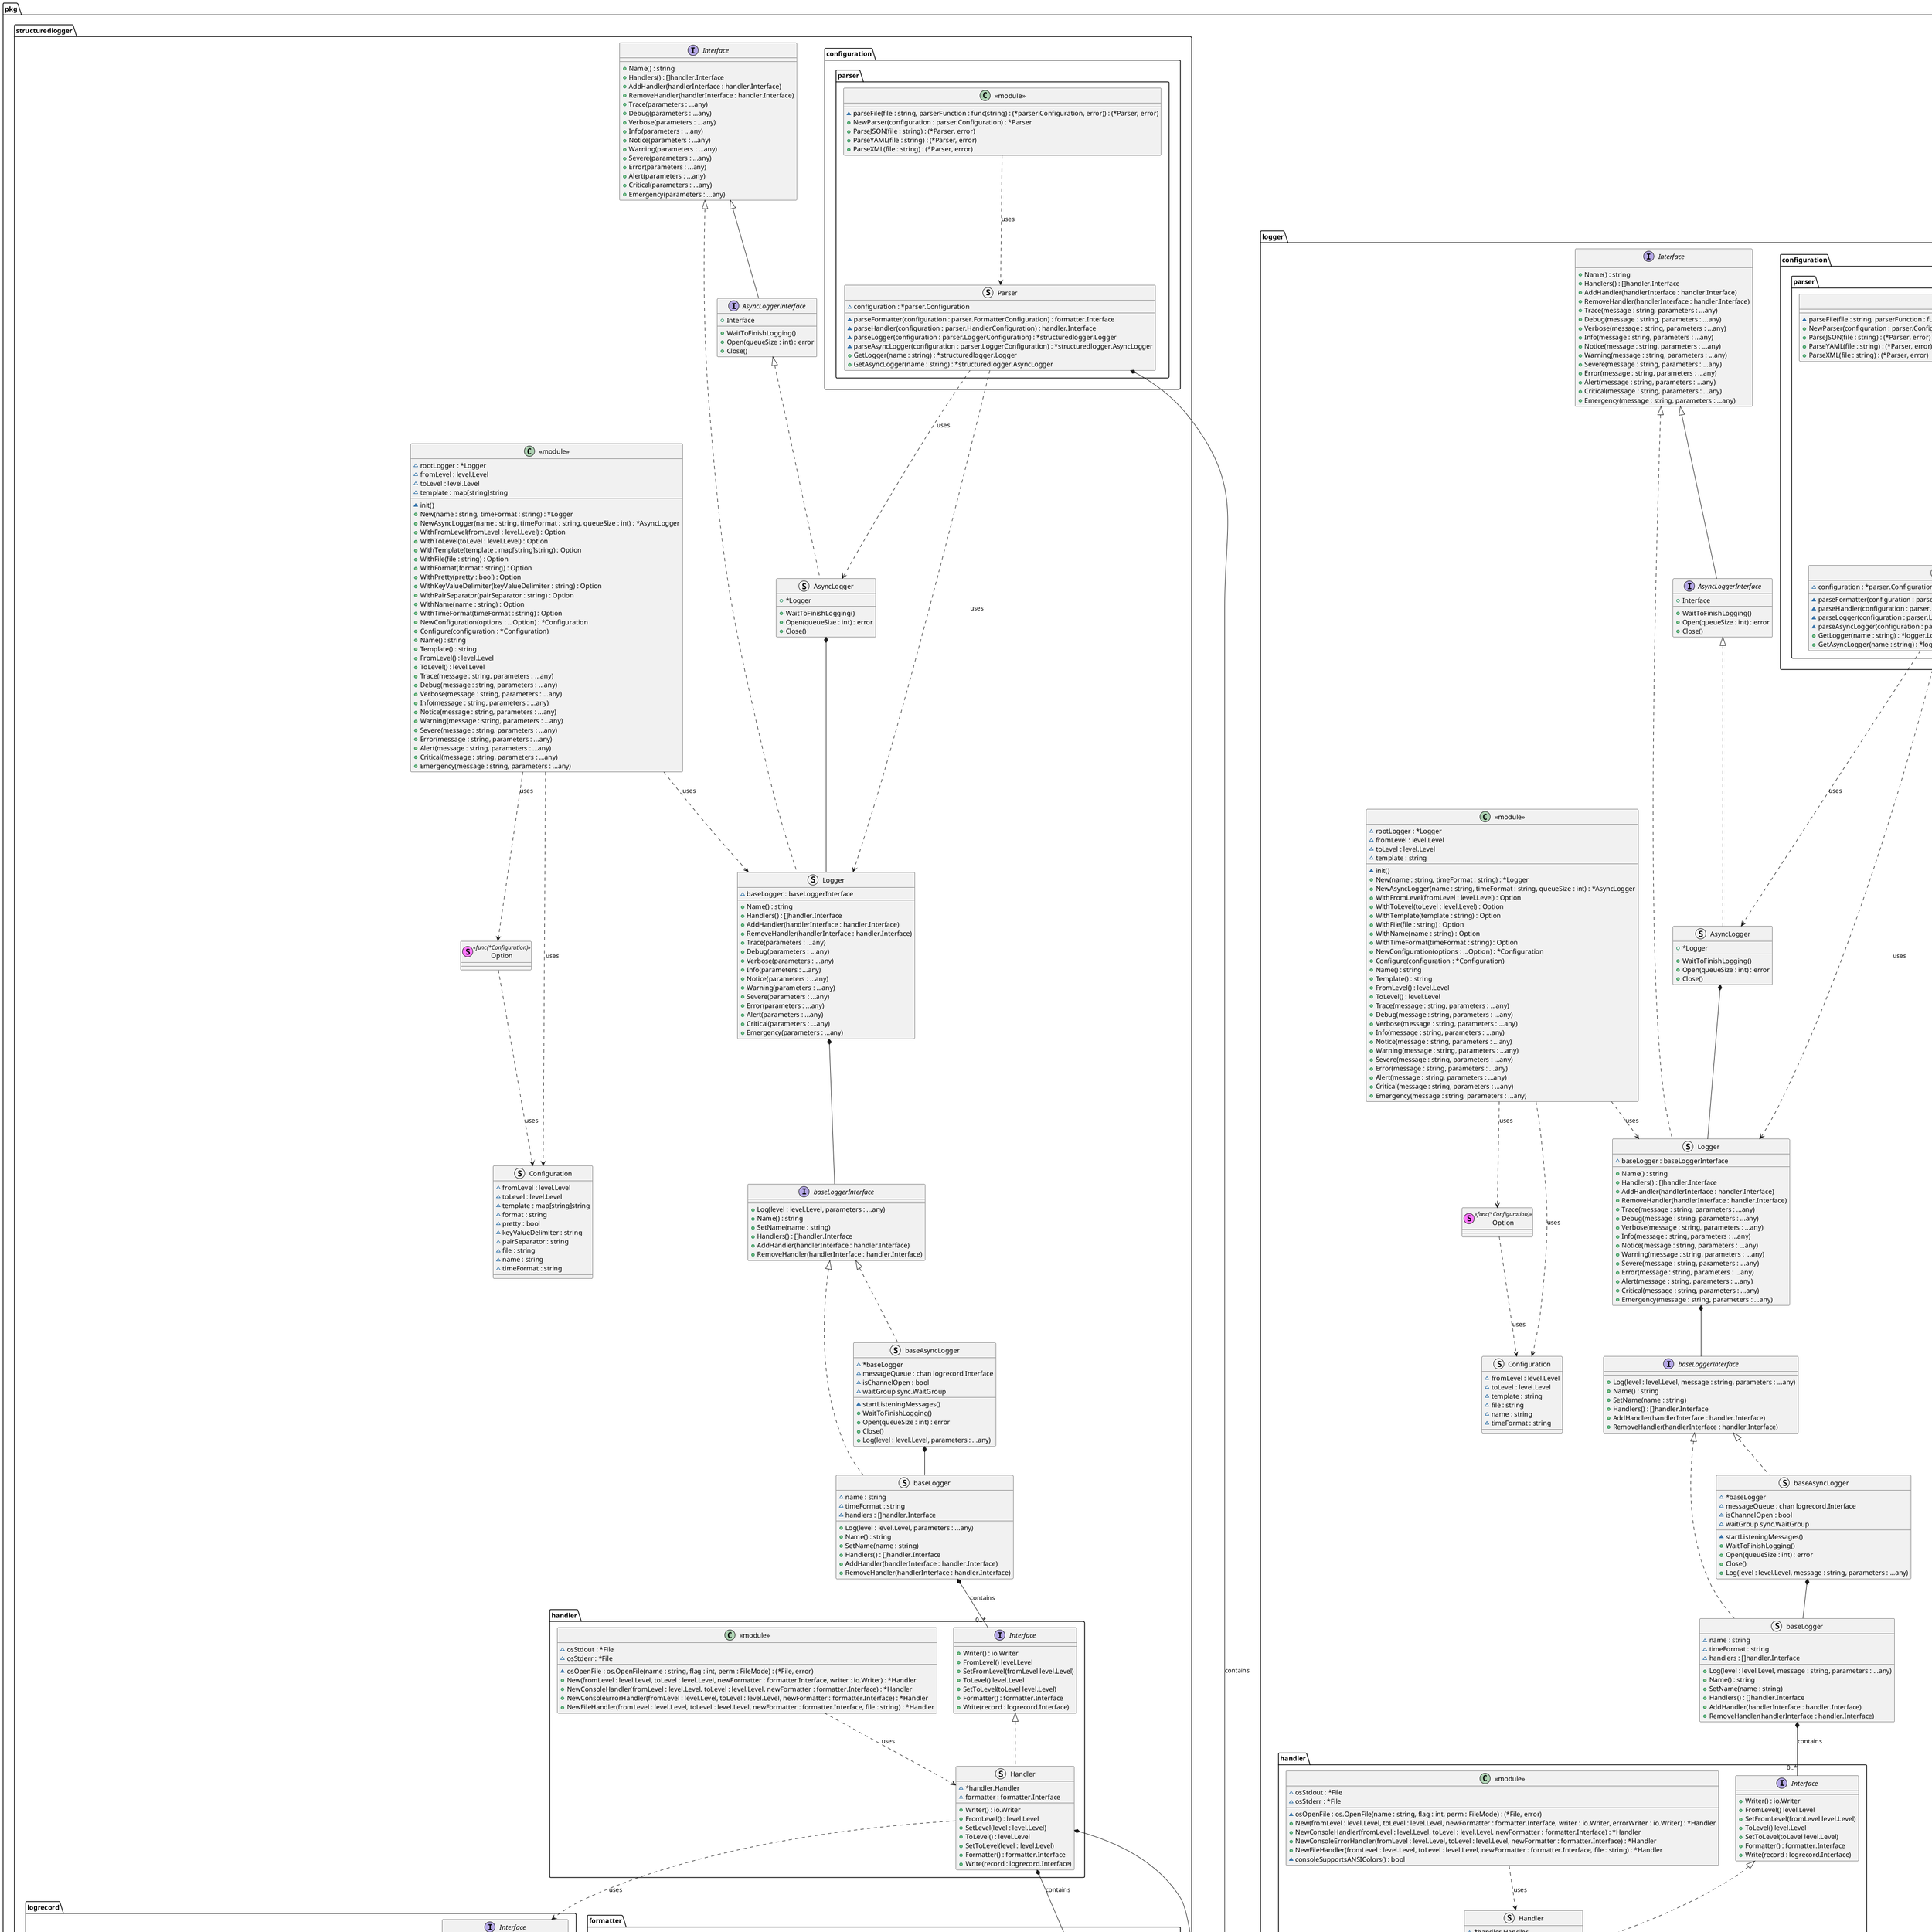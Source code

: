 @startuml
top to bottom direction

package pkg {
    package common {
        package configuration {
            package parser {
                stereotype EscapedString <<string>> {
                    ~ escapeString(value : string) : string
                    + UnmarshalXML(decoder : *xml.Decoder, start : xml.StartElement) : error
                }
                stereotype KeyValue <<map[string]string>> {
                    + UnmarshalXML(decoder : *xml.Decoder, _ : xml.StartElement) : error
                    + MarshalXML(encoder : *xml.Encoder, start : xml.StartElement) : error
                }
                struct TemplateConfiguration {
                    + StringValue : EscapedString
                    + MapValue : KeyValue
                }
                struct FormatterConfiguration {
                    + Type : string
                    + PrettyPrint : bool
                    + KeyValueDelimiter : string
                    + PairSeparator : string
                    + Template : TemplateConfiguration
                }
                struct HandlerConfiguration {
                    + Type : string
                    + FromLevel : string
                    + ToLevel : string
                    + File : string
                    + Formatter : FormatterConfiguration
                }
                struct LoggerConfiguration {
                    + Name : string
                    + TimeFormat : string
                    + ErrorLevel : string
                    + PanicLevel : string
                    + MessageQueueSize : int
                    + Handlers : []HandlerConfiguration
                }
                struct Configuration {
                    + Loggers : []LoggerConfiguration
                }
                class "<<module>>" {
                    ~ readFile : func(name : string) : ([]byte, error)
                    ~ readFromFile(path : string, unmarshal : func([]byte, any) : error) : (*Configuration, error)
                    + ReadFromJSON(path : string) : (*Configuration, error)
                    + ReadFromYAML(path : string) : (*Configuration, error)
                    + ReadFromXML(path : string) : (*Configuration, error)
                }
                TemplateConfiguration "1" *-- "1" EscapedString : contains
                TemplateConfiguration "1" *-- "1" KeyValue : contains
                FormatterConfiguration "1" *-- "1" TemplateConfiguration : contains
                HandlerConfiguration "1" *-- "1" FormatterConfiguration : contains
                LoggerConfiguration "1" *-- "many" HandlerConfiguration : contains
                Configuration "1" *-- "many" LoggerConfiguration : contains
                "<<module>>" ..> Configuration : uses
            }
        }
        package formatter {
            class "<<module>>" {
                + ParseKey(key : string, record : logrecord.Interface) : interface{}
            }
        }
        package handler {
            interface Interface {
                + Writer() : io.Writer
                + SetWriter(writer : io.Writer)
                + FromLevel() level.Level
                + SetFromLevel(fromLevel : level.Level)
                + ToLevel() level.Level
                + SetToLevel(toLevel : level.Level)
            }
            struct Handler implements Interface {
                ~ fromLevel : level.Level
                ~ toLevel : level.Level
                ~ writer : io.Writer
                + ConsoleSupportsANSIColors : func() : bool
                + Writer() : io.Writer
                + SetWriter(writer : io.Writer)
                + FromLevel() : level.Level
                + SetFromLevel(fromLevel : level.Level)
                + ToLevel() : level.Level
                + SetToLevel(toLevel : level.Level)
            }
            class "<<module>>" {
                + New(fromLevel : level.Level, toLevel : level.Level, writer : io.Writer) : *Handler
                ~ consoleSupportsANSIColors() : bool
            }
            "<<module>>" ..> Handler : uses
        }
        package level {
            stereotype Level <<int>> {
                + String() : string
                + DigitRepresentation() : int
                + Next() : Level
                + Previous() : Level
            }
            class "<<module>>" {
                ~ mapping : map[Level]string
                + All : level.Level
                + Trace : level.Level
                + Debug : level.Level
                + Verbose : level.Level
                + Info : level.Level
                + Notice : level.Level
                + Warning : level.Level
                + Severe : level.Level
                + Error : level.Level
                + Alert : level.Level
                + Critical : level.Level
                + Emergency : level.Level
                + Null : level.Level
            }
            "<<module>>" ..> Level : uses
        }
        package logrecord {
            interface Interface {
                + Name() : string
                + Time() : string
                + Timestamp() : int64
                + Level() : level.Level
                + FileName() : string
                + FileLine() : int
            }
            struct LogRecord implements Interface {
                ~ name : string
                ~ timeFormat : string
                ~ timestamp : time.Time
                ~ level : level.Level
                ~ fileName : string
                ~ fileLine : int
                + Name() : string
                + Time() : string
                + Timestamp() : int64
                + Level() : level.Level
                + FileName() : string
                + FileLine() : int
            }
            class "<<module>>" {
                + New(name : string, level : level.Level, timeFormat : string, skipCaller : int) : *LogRecord
            }

            "<<module>>" ..> LogRecord : uses
        }
    }
    package logger {
        package configuration {
            package parser {
                struct Parser {
                    ~ configuration : *parser.Configuration
                    ~ parseFormatter(configuration : parser.FormatterConfiguration) : formatter.Interface
                    ~ parseHandler(configuration : parser.HandlerConfiguration) : handler.Interface
                    ~ parseLogger(configuration : parser.LoggerConfiguration) : *logger.Logger
                    ~ parseAsyncLogger(configuration : parser.LoggerConfiguration) : *logger.AsyncLogger
                    + GetLogger(name : string) : *logger.Logger
                    + GetAsyncLogger(name : string) : *logger.AsyncLogger
                }
                class "<<module>>" {
                    ~ parseFile(file : string, parserFunction : func(string) : (*parser.Configuration, error)) : (*Parser, error)
                    + NewParser(configuration : parser.Configuration) : *Parser
                    + ParseJSON(file : string) : (*Parser, error)
                    + ParseYAML(file : string) : (*Parser, error)
                    + ParseXML(file : string) : (*Parser, error)
                }
                "<<module>>" ..> Parser : uses
            }
        }
        package formatter {
            interface Interface {
                + Template() : string
                + Format(record : logrecord.Interface, colored : bool) : string
            }

            struct Formatter implements Interface {
                ~ template : string
                + IsEqual(anotherFormatter : *Formatter) : bool
                + Template() : string
                + Format(record : logrecord.Interface, colored : bool) : string
            }

            class "<<module>>" {
                ~ logLevelColors : map[level.Level]string
                ~ resetColor : string
                + New(template : string) : *Formatter
            }

            "<<module>>" ..> Formatter : uses
        }
        package handler {
            interface Interface {
                + Writer() : io.Writer
                + FromLevel() level.Level
                + SetFromLevel(fromLevel level.Level)
                + ToLevel() level.Level
                + SetToLevel(toLevel level.Level)
                + Formatter() : formatter.Interface
                + Write(record : logrecord.Interface)
            }
            struct Handler implements Interface {
                ~ *handler.Handler
                ~ formatter : formatter.Interface
                + Writer() : io.Writer
                + FromLevel() : level.Level
                + SetLevel(level : level.Level)
                + ToLevel() : level.Level
                + SetToLevel(level : level.Level)
                + Formatter() : formatter.Interface
                + Write(record : logrecord.Interface)
            }
            class "<<module>>" {
                ~ osOpenFile : os.OpenFile(name : string, flag : int, perm : FileMode) : (*File, error)
                ~ osStdout : *File
                ~ osStderr : *File
                + New(fromLevel : level.Level, toLevel : level.Level, newFormatter : formatter.Interface, writer : io.Writer, errorWriter : io.Writer) : *Handler
                + NewConsoleHandler(fromLevel : level.Level, toLevel : level.Level, newFormatter : formatter.Interface) : *Handler
                + NewConsoleErrorHandler(fromLevel : level.Level, toLevel : level.Level, newFormatter : formatter.Interface) : *Handler
                + NewFileHandler(fromLevel : level.Level, toLevel : level.Level, newFormatter : formatter.Interface, file : string) : *Handler
                ~ consoleSupportsANSIColors() : bool
            }

            "<<module>>" ..> Handler : uses
        }
        package logrecord {
            interface Interface {
                + Name() : string
                + Time() : string
                + Timestamp() : int64
                + Level() : level.Level
                + FileName() : string
                + FileLine() : int
                + Message() : string
            }
            struct LogRecord implements Interface {
                ~ *logrecord.LogRecord
                ~ message : string
                + Name() : string
                + Time() : string
                + Timestamp() : int64
                + Level() : level.Level
                + FileName() : string
                + FileLine() : int
                + Message() : string
            }
            class "<<module>>" {
                + New(name : string, level : level.Level, timeFormat : string, message : string, parameters : []any, skipCaller : int) : *LogRecord
            }

            "<<module>>" ..> LogRecord : uses
        }
        interface baseLoggerInterface {
            + Log(level : level.Level, message : string, parameters : ...any)
            + Name() : string
            + SetName(name : string)
            + Handlers() : []handler.Interface
            + AddHandler(handlerInterface : handler.Interface)
            + RemoveHandler(handlerInterface : handler.Interface)
        }
        struct baseLogger implements baseLoggerInterface {
            ~ name : string
            ~ timeFormat : string
            ~ handlers : []handler.Interface
            + Log(level : level.Level, message : string, parameters : ...any)
            + Name() : string
            + SetName(name : string)
            + Handlers() : []handler.Interface
            + AddHandler(handlerInterface : handler.Interface)
            + RemoveHandler(handlerInterface : handler.Interface)
        }
        interface Interface {
            + Name() : string
            + Handlers() : []handler.Interface
            + AddHandler(handlerInterface : handler.Interface)
            + RemoveHandler(handlerInterface : handler.Interface)
            + Trace(message : string, parameters : ...any)
            + Debug(message : string, parameters : ...any)
            + Verbose(message : string, parameters : ...any)
            + Info(message : string, parameters : ...any)
            + Notice(message : string, parameters : ...any)
            + Warning(message : string, parameters : ...any)
            + Severe(message : string, parameters : ...any)
            + Error(message : string, parameters : ...any)
            + Alert(message : string, parameters : ...any)
            + Critical(message : string, parameters : ...any)
            + Emergency(message : string, parameters : ...any)
        }
        struct Logger implements Interface {
            ~ baseLogger : baseLoggerInterface
            + Name() : string
            + Handlers() : []handler.Interface
            + AddHandler(handlerInterface : handler.Interface)
            + RemoveHandler(handlerInterface : handler.Interface)
            + Trace(message : string, parameters : ...any)
            + Debug(message : string, parameters : ...any)
            + Verbose(message : string, parameters : ...any)
            + Info(message : string, parameters : ...any)
            + Notice(message : string, parameters : ...any)
            + Warning(message : string, parameters : ...any)
            + Severe(message : string, parameters : ...any)
            + Error(message : string, parameters : ...any)
            + Alert(message : string, parameters : ...any)
            + Critical(message : string, parameters : ...any)
            + Emergency(message : string, parameters : ...any)
        }
        struct baseAsyncLogger implements baseLoggerInterface {
            ~ *baseLogger
            ~ messageQueue : chan logrecord.Interface
            ~ isChannelOpen : bool
            ~ waitGroup sync.WaitGroup
            ~ startListeningMessages()
            + WaitToFinishLogging()
            + Open(queueSize : int) : error
            + Close()
            + Log(level : level.Level, message : string, parameters : ...any)
        }
        interface AsyncLoggerInterface extends Interface {
            + Interface
            + WaitToFinishLogging()
            + Open(queueSize : int) : error
            + Close()
        }
        struct AsyncLogger implements AsyncLoggerInterface {
            + *Logger
            + WaitToFinishLogging()
            + Open(queueSize : int) : error
            + Close()
        }
        struct Configuration {
            ~ fromLevel : level.Level
            ~ toLevel : level.Level
            ~ template : string
            ~ file : string
            ~ name : string
            ~ timeFormat : string
        }
        stereotype Option <<func(*Configuration)>> {}
        class "<<module>>" {
            ~ rootLogger : *Logger
            ~ fromLevel : level.Level
            ~ toLevel : level.Level
            ~ template : string
            ~ init()
            + New(name : string, timeFormat : string) : *Logger
            + NewAsyncLogger(name : string, timeFormat : string, queueSize : int) : *AsyncLogger
            + WithFromLevel(fromLevel : level.Level) : Option
            + WithToLevel(toLevel : level.Level) : Option
            + WithTemplate(template : string) : Option
            + WithFile(file : string) : Option
            + WithName(name : string) : Option
            + WithTimeFormat(timeFormat : string) : Option
            + NewConfiguration(options : ...Option) : *Configuration
            + Configure(configuration : *Configuration)
            + Name() : string
            + Template() : string
            + FromLevel() : level.Level
            + ToLevel() : level.Level
            + Trace(message : string, parameters : ...any)
            + Debug(message : string, parameters : ...any)
            + Verbose(message : string, parameters : ...any)
            + Info(message : string, parameters : ...any)
            + Notice(message : string, parameters : ...any)
            + Warning(message : string, parameters : ...any)
            + Severe(message : string, parameters : ...any)
            + Error(message : string, parameters : ...any)
            + Alert(message : string, parameters : ...any)
            + Critical(message : string, parameters : ...any)
            + Emergency(message : string, parameters : ...any)
        }

        baseAsyncLogger *-- baseLogger
        Logger *-- baseLoggerInterface
        AsyncLogger *-- Logger
        "<<module>>" ..> Logger : uses
        "<<module>>" ..> Option : uses
        "<<module>>" ..> Configuration : uses
        Option ..> Configuration : uses
    }
    package structuredlogger {
        package configuration {
            package parser {
                struct Parser {
                    ~ configuration : *parser.Configuration
                    ~ parseFormatter(configuration : parser.FormatterConfiguration) : formatter.Interface
                    ~ parseHandler(configuration : parser.HandlerConfiguration) : handler.Interface
                    ~ parseLogger(configuration : parser.LoggerConfiguration) : *structuredlogger.Logger
                    ~ parseAsyncLogger(configuration : parser.LoggerConfiguration) : *structuredlogger.AsyncLogger
                    + GetLogger(name : string) : *structuredlogger.Logger
                    + GetAsyncLogger(name : string) : *structuredlogger.AsyncLogger
                }
                class "<<module>>" {
                    ~ parseFile(file : string, parserFunction : func(string) : (*parser.Configuration, error)) : (*Parser, error)
                    + NewParser(configuration : parser.Configuration) : *Parser
                    + ParseJSON(file : string) : (*Parser, error)
                    + ParseYAML(file : string) : (*Parser, error)
                    + ParseXML(file : string) : (*Parser, error)
                }
                "<<module>>" ..> Parser : uses
            }
        }
        package formatter {
            struct baseFormatter {
                ~ template : map[string]string
                + Template() : map[string]string
                + Format(record : logrecord.Interface) : map[string]interface{}
            }

            interface Interface {
                + Template() : string
                + Format(record : logrecord.Interface, colored : bool) : string
            }

            struct JSONFormatter implements Interface {
                ~ baseFormatter : baseInterface
                ~ pretty : bool
                + Template() : string
                + Format(record : logrecord.Interface, colored : bool) : string
            }

            struct KeyValueFormatter implements Interface {
                ~ baseFormatter : baseInterface
                ~ keyValueDelimiter : string
                ~ pairSeparator : string
                + Template() : string
                + Format(record : logrecord.Interface, colored : bool) : string
            }

            class "<<module>>" {
                ~ logLevelColors : map[level.Level]string
                ~ resetColor : string
                + NewJSON(template : map[string]string, pretty : bool) : *JSONFormatter
                + NewKeyValue(template : map[string]string, keyValueDelimiter : string, pairSeparator : string) : *KeyValueFormatter
            }

            JSONFormatter *-- baseFormatter : contains
            KeyValueFormatter *-- baseFormatter : contains
            "<<module>>" ..> JSONFormatter : uses
            "<<module>>" ..> KeyValueFormatter : uses
        }
        package handler {
            interface Interface {
                + Writer() : io.Writer
                + FromLevel() level.Level
                + SetFromLevel(fromLevel level.Level)
                + ToLevel() level.Level
                + SetToLevel(toLevel level.Level)
                + Formatter() : formatter.Interface
                + Write(record : logrecord.Interface)
            }

            struct Handler implements Interface {
                ~ *handler.Handler
                ~ formatter : formatter.Interface
                + Writer() : io.Writer
                + FromLevel() : level.Level
                + SetLevel(level : level.Level)
                + ToLevel() : level.Level
                + SetToLevel(level : level.Level)
                + Formatter() : formatter.Interface
                + Write(record : logrecord.Interface)
            }

            class "<<module>>" {
                ~ osOpenFile : os.OpenFile(name : string, flag : int, perm : FileMode) : (*File, error)
                ~ osStdout : *File
                ~ osStderr : *File
                + New(fromLevel : level.Level, toLevel : level.Level, newFormatter : formatter.Interface, writer : io.Writer) : *Handler
                + NewConsoleHandler(fromLevel : level.Level, toLevel : level.Level, newFormatter : formatter.Interface) : *Handler
                + NewConsoleErrorHandler(fromLevel : level.Level, toLevel : level.Level, newFormatter : formatter.Interface) : *Handler
                + NewFileHandler(fromLevel : level.Level, toLevel : level.Level, newFormatter : formatter.Interface, file : string) : *Handler
            }

            "<<module>>" ..> Handler : uses
        }
        package logrecord {
            interface Interface {
                + Name() : string
                + Time() : string
                + Timestamp() : int64
                + Level() : level.Level
                + FileName() : string
                + FileLine() : int
                + Parameters() : map[string]interface{}
            }
            struct LogRecord implements Interface {
                ~ *logrecord.LogRecord
                ~ parameters : map[string]interface{}
                + Name() : string
                + Time() : string
                + Timestamp() : int64
                + Level() : level.Level
                + FileName() : string
                + FileLine() : int
                + Parameters() : map[string]interface{}
            }
            class "<<module>>" {
                + New(name : string, level : level.Level, timeFormat : string, parameters : map[string]interface{}, skipCaller : int) : *LogRecord
            }

            "<<module>>" ..> LogRecord : uses
        }
        interface baseLoggerInterface {
            + Log(level : level.Level, parameters : ...any)
            + Name() : string
            + SetName(name : string)
            + Handlers() : []handler.Interface
            + AddHandler(handlerInterface : handler.Interface)
            + RemoveHandler(handlerInterface : handler.Interface)
        }
        struct baseLogger implements baseLoggerInterface {
            ~ name : string
            ~ timeFormat : string
            ~ handlers : []handler.Interface
            + Log(level : level.Level, parameters : ...any)
            + Name() : string
            + SetName(name : string)
            + Handlers() : []handler.Interface
            + AddHandler(handlerInterface : handler.Interface)
            + RemoveHandler(handlerInterface : handler.Interface)
        }
        interface Interface {
            + Name() : string
            + Handlers() : []handler.Interface
            + AddHandler(handlerInterface : handler.Interface)
            + RemoveHandler(handlerInterface : handler.Interface)
            + Trace(parameters : ...any)
            + Debug(parameters : ...any)
            + Verbose(parameters : ...any)
            + Info(parameters : ...any)
            + Notice(parameters : ...any)
            + Warning(parameters : ...any)
            + Severe(parameters : ...any)
            + Error(parameters : ...any)
            + Alert(parameters : ...any)
            + Critical(parameters : ...any)
            + Emergency(parameters : ...any)
        }
        struct Logger implements Interface {
            ~ baseLogger : baseLoggerInterface
            + Name() : string
            + Handlers() : []handler.Interface
            + AddHandler(handlerInterface : handler.Interface)
            + RemoveHandler(handlerInterface : handler.Interface)
            + Trace(parameters : ...any)
            + Debug(parameters : ...any)
            + Verbose(parameters : ...any)
            + Info(parameters : ...any)
            + Notice(parameters : ...any)
            + Warning(parameters : ...any)
            + Severe(parameters : ...any)
            + Error(parameters : ...any)
            + Alert(parameters : ...any)
            + Critical(parameters : ...any)
            + Emergency(parameters : ...any)
        }
        struct baseAsyncLogger implements baseLoggerInterface {
            ~ *baseLogger
            ~ messageQueue : chan logrecord.Interface
            ~ isChannelOpen : bool
            ~ waitGroup sync.WaitGroup
            ~ startListeningMessages()
            + WaitToFinishLogging()
            + Open(queueSize : int) : error
            + Close()
            + Log(level : level.Level, parameters : ...any)
        }
        interface AsyncLoggerInterface extends Interface {
            + Interface
            + WaitToFinishLogging()
            + Open(queueSize : int) : error
            + Close()
        }
        struct AsyncLogger implements AsyncLoggerInterface {
            + *Logger
            + WaitToFinishLogging()
            + Open(queueSize : int) : error
            + Close()
        }
        struct Configuration {
            ~ fromLevel : level.Level
            ~ toLevel : level.Level
            ~ template : map[string]string
            ~ format : string
            ~ pretty : bool
            ~ keyValueDelimiter : string
            ~ pairSeparator : string
            ~ file : string
            ~ name : string
            ~ timeFormat : string
        }
        stereotype Option <<func(*Configuration)>> {}
        class "<<module>>" {
            ~ rootLogger : *Logger
            ~ fromLevel : level.Level
            ~ toLevel : level.Level
            ~ template : map[string]string
            ~ init()
            + New(name : string, timeFormat : string) : *Logger
            + NewAsyncLogger(name : string, timeFormat : string, queueSize : int) : *AsyncLogger
            + WithFromLevel(fromLevel : level.Level) : Option
            + WithToLevel(toLevel : level.Level) : Option
            + WithTemplate(template : map[string]string) : Option
            + WithFile(file : string) : Option
            + WithFormat(format : string) : Option
            + WithPretty(pretty : bool) : Option
            + WithKeyValueDelimiter(keyValueDelimiter : string) : Option
            + WithPairSeparator(pairSeparator : string) : Option
            + WithName(name : string) : Option
            + WithTimeFormat(timeFormat : string) : Option
            + NewConfiguration(options : ...Option) : *Configuration
            + Configure(configuration : *Configuration)
            + Name() : string
            + Template() : string
            + FromLevel() : level.Level
            + ToLevel() : level.Level
            + Trace(message : string, parameters : ...any)
            + Debug(message : string, parameters : ...any)
            + Verbose(message : string, parameters : ...any)
            + Info(message : string, parameters : ...any)
            + Notice(message : string, parameters : ...any)
            + Warning(message : string, parameters : ...any)
            + Severe(message : string, parameters : ...any)
            + Error(message : string, parameters : ...any)
            + Alert(message : string, parameters : ...any)
            + Critical(message : string, parameters : ...any)
            + Emergency(message : string, parameters : ...any)
        }

        baseAsyncLogger *-- baseLogger
        Logger *-- baseLoggerInterface
        AsyncLogger *-- Logger
        "<<module>>" ..> Logger : uses
        "<<module>>" ..> Option : uses
        "<<module>>" ..> Configuration : uses
        Option ..> Configuration : uses
    }
}

pkg.logger.configuration.parser.Parser *-- pkg.common.configuration.parser.Configuration : contains
pkg.structuredlogger.configuration.parser.Parser *-- pkg.common.configuration.parser.Configuration : contains
pkg.logger.configuration.parser.Parser ..> pkg.logger.Logger : uses
pkg.logger.configuration.parser.Parser ..> pkg.logger.AsyncLogger : uses
pkg.structuredlogger.configuration.parser.Parser ..> pkg.structuredlogger.Logger : uses
pkg.structuredlogger.configuration.parser.Parser ..> pkg.structuredlogger.AsyncLogger : uses
"pkg.common.formatter.<<module>>" ..> "pkg.common.logrecord.Interface" : uses
pkg.common.handler.Handler *-- pkg.common.level.Level : contains
pkg.logger.handler.Handler *-- pkg.common.handler.Handler : contains
pkg.logger.handler.Handler *-- pkg.logger.formatter.Interface : contains
pkg.logger.baseLogger *-- "0..*" pkg.logger.handler.Interface : contains
pkg.logger.formatter.Formatter ..> "pkg.common.formatter.<<module>>" : uses
pkg.structuredlogger.handler.Handler *-- pkg.common.handler.Handler : contains
pkg.structuredlogger.handler.Handler *-- pkg.structuredlogger.formatter.Interface : contains
pkg.structuredlogger.baseLogger *-- "0..*" pkg.structuredlogger.handler.Interface : contains
pkg.structuredlogger.formatter.baseFormatter ..> "pkg.common.formatter.<<module>>" : uses
pkg.logger.logrecord.LogRecord *-- "pkg.common.logrecord.LogRecord" : contains
pkg.structuredlogger.logrecord.LogRecord *-- "pkg.common.logrecord.LogRecord" : contains
pkg.logger.handler.Handler ..> pkg.logger.logrecord.Interface : uses
pkg.structuredlogger.handler.Handler ..> pkg.structuredlogger.logrecord.Interface : uses


@enduml